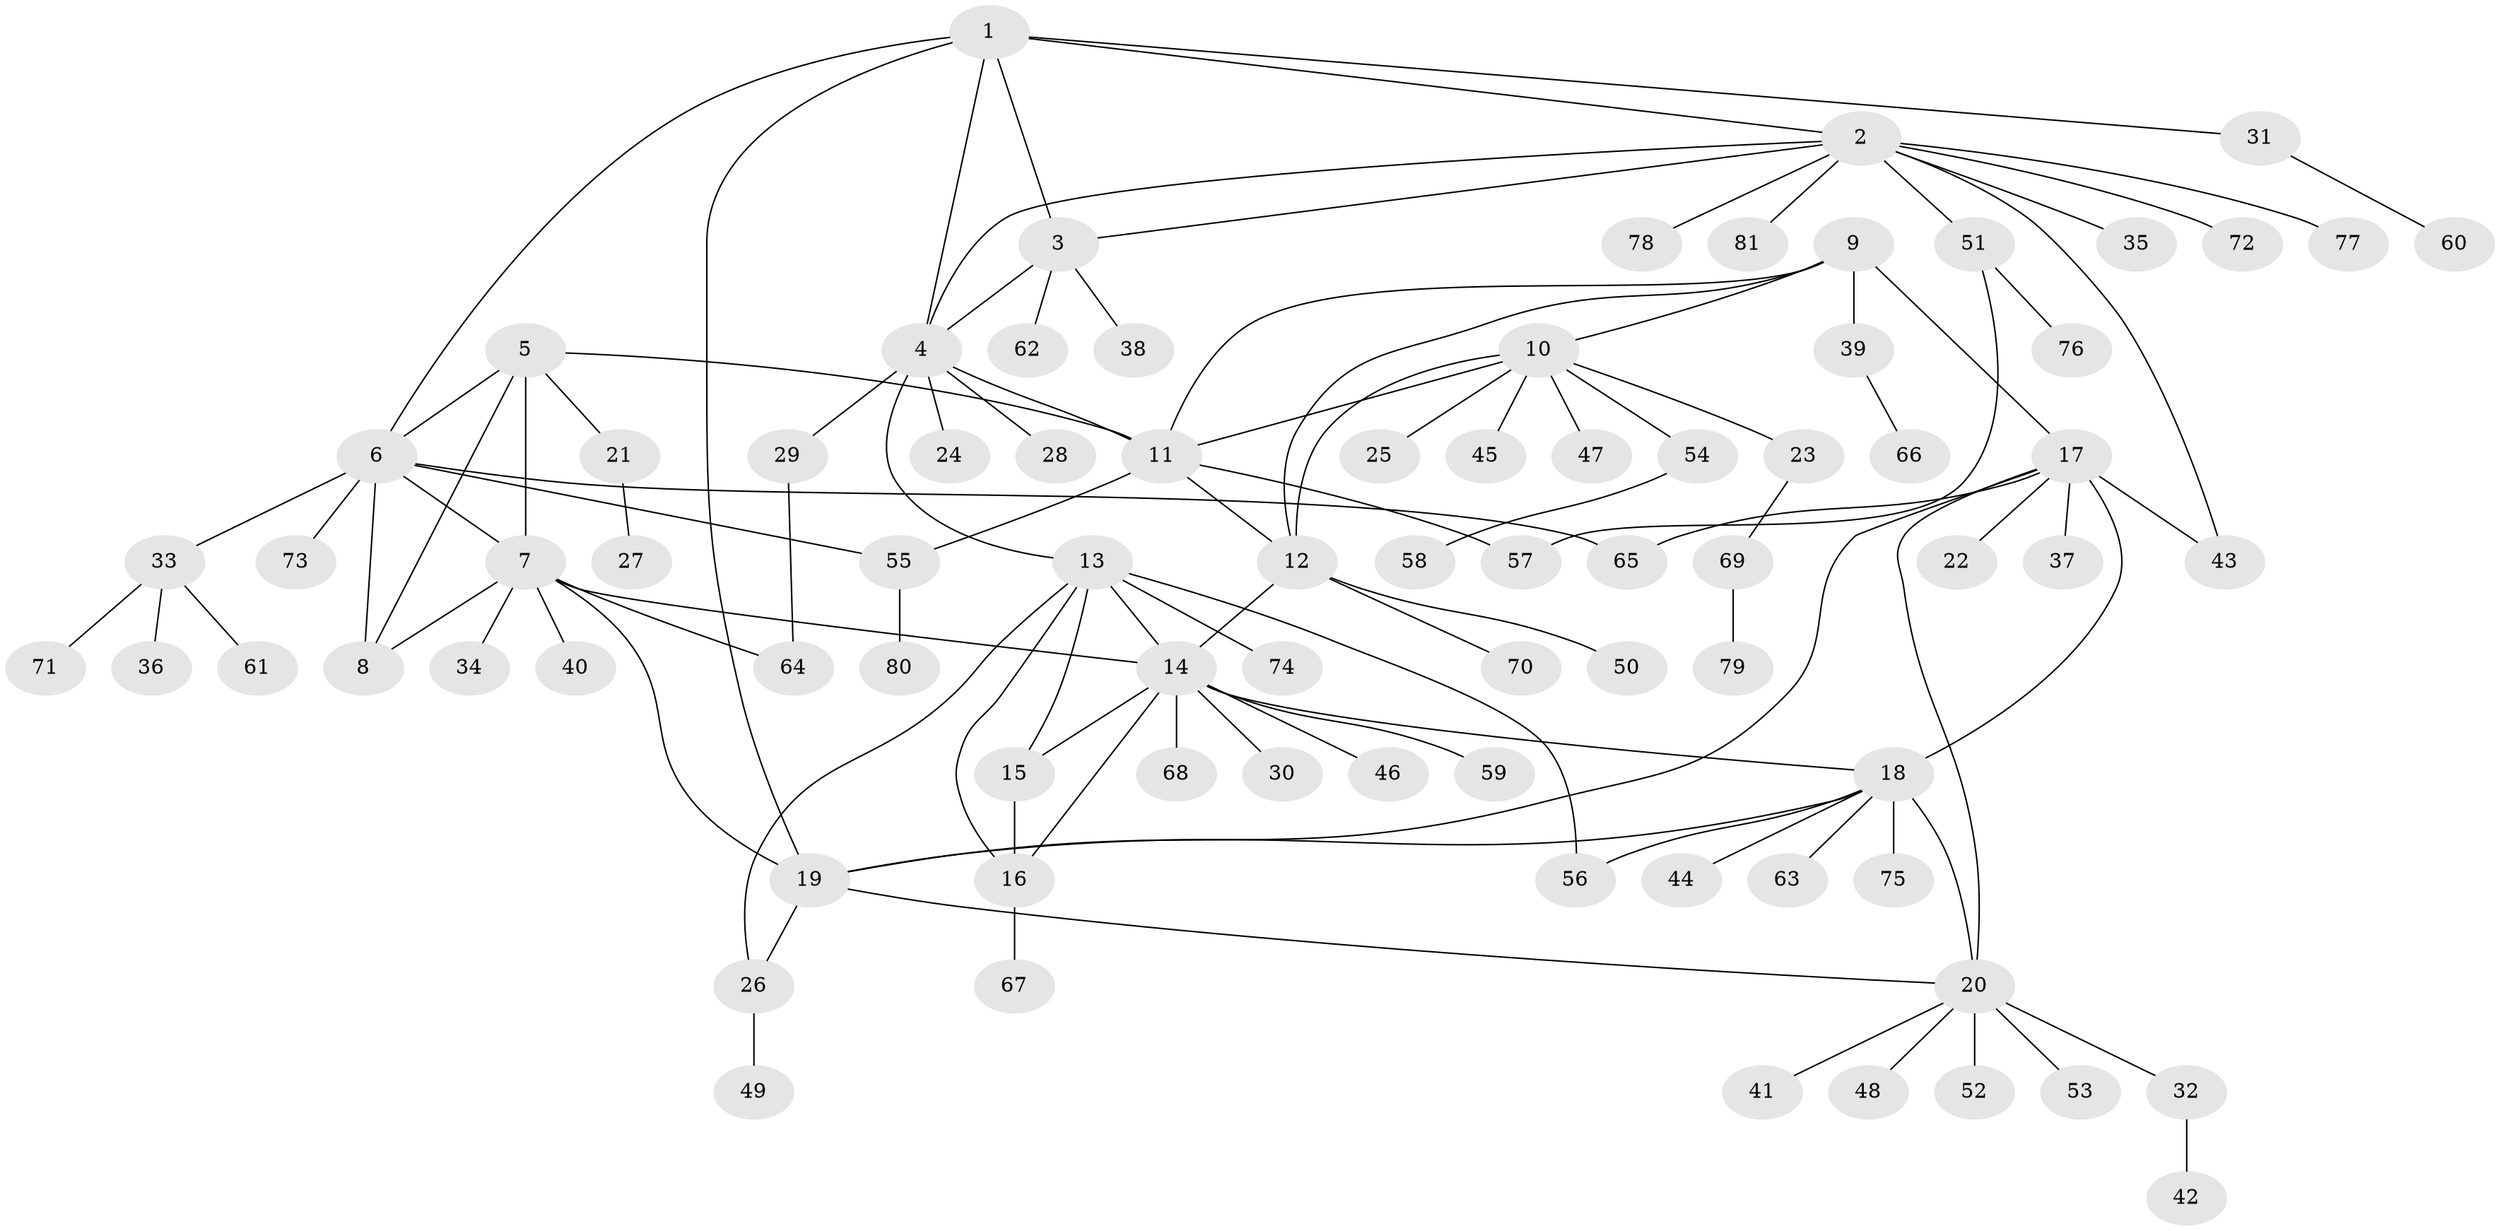 // Generated by graph-tools (version 1.1) at 2025/26/03/09/25 03:26:41]
// undirected, 81 vertices, 108 edges
graph export_dot {
graph [start="1"]
  node [color=gray90,style=filled];
  1;
  2;
  3;
  4;
  5;
  6;
  7;
  8;
  9;
  10;
  11;
  12;
  13;
  14;
  15;
  16;
  17;
  18;
  19;
  20;
  21;
  22;
  23;
  24;
  25;
  26;
  27;
  28;
  29;
  30;
  31;
  32;
  33;
  34;
  35;
  36;
  37;
  38;
  39;
  40;
  41;
  42;
  43;
  44;
  45;
  46;
  47;
  48;
  49;
  50;
  51;
  52;
  53;
  54;
  55;
  56;
  57;
  58;
  59;
  60;
  61;
  62;
  63;
  64;
  65;
  66;
  67;
  68;
  69;
  70;
  71;
  72;
  73;
  74;
  75;
  76;
  77;
  78;
  79;
  80;
  81;
  1 -- 2;
  1 -- 3;
  1 -- 4;
  1 -- 6;
  1 -- 19;
  1 -- 31;
  2 -- 3;
  2 -- 4;
  2 -- 35;
  2 -- 43;
  2 -- 51;
  2 -- 72;
  2 -- 77;
  2 -- 78;
  2 -- 81;
  3 -- 4;
  3 -- 38;
  3 -- 62;
  4 -- 11;
  4 -- 13;
  4 -- 24;
  4 -- 28;
  4 -- 29;
  5 -- 6;
  5 -- 7;
  5 -- 8;
  5 -- 11;
  5 -- 21;
  6 -- 7;
  6 -- 8;
  6 -- 33;
  6 -- 55;
  6 -- 65;
  6 -- 73;
  7 -- 8;
  7 -- 14;
  7 -- 19;
  7 -- 34;
  7 -- 40;
  7 -- 64;
  9 -- 10;
  9 -- 11;
  9 -- 12;
  9 -- 17;
  9 -- 39;
  10 -- 11;
  10 -- 12;
  10 -- 23;
  10 -- 25;
  10 -- 45;
  10 -- 47;
  10 -- 54;
  11 -- 12;
  11 -- 55;
  11 -- 57;
  12 -- 14;
  12 -- 50;
  12 -- 70;
  13 -- 14;
  13 -- 15;
  13 -- 16;
  13 -- 26;
  13 -- 56;
  13 -- 74;
  14 -- 15;
  14 -- 16;
  14 -- 18;
  14 -- 30;
  14 -- 46;
  14 -- 59;
  14 -- 68;
  15 -- 16;
  16 -- 67;
  17 -- 18;
  17 -- 19;
  17 -- 20;
  17 -- 22;
  17 -- 37;
  17 -- 43;
  17 -- 65;
  18 -- 19;
  18 -- 20;
  18 -- 44;
  18 -- 56;
  18 -- 63;
  18 -- 75;
  19 -- 20;
  19 -- 26;
  20 -- 32;
  20 -- 41;
  20 -- 48;
  20 -- 52;
  20 -- 53;
  21 -- 27;
  23 -- 69;
  26 -- 49;
  29 -- 64;
  31 -- 60;
  32 -- 42;
  33 -- 36;
  33 -- 61;
  33 -- 71;
  39 -- 66;
  51 -- 57;
  51 -- 76;
  54 -- 58;
  55 -- 80;
  69 -- 79;
}
